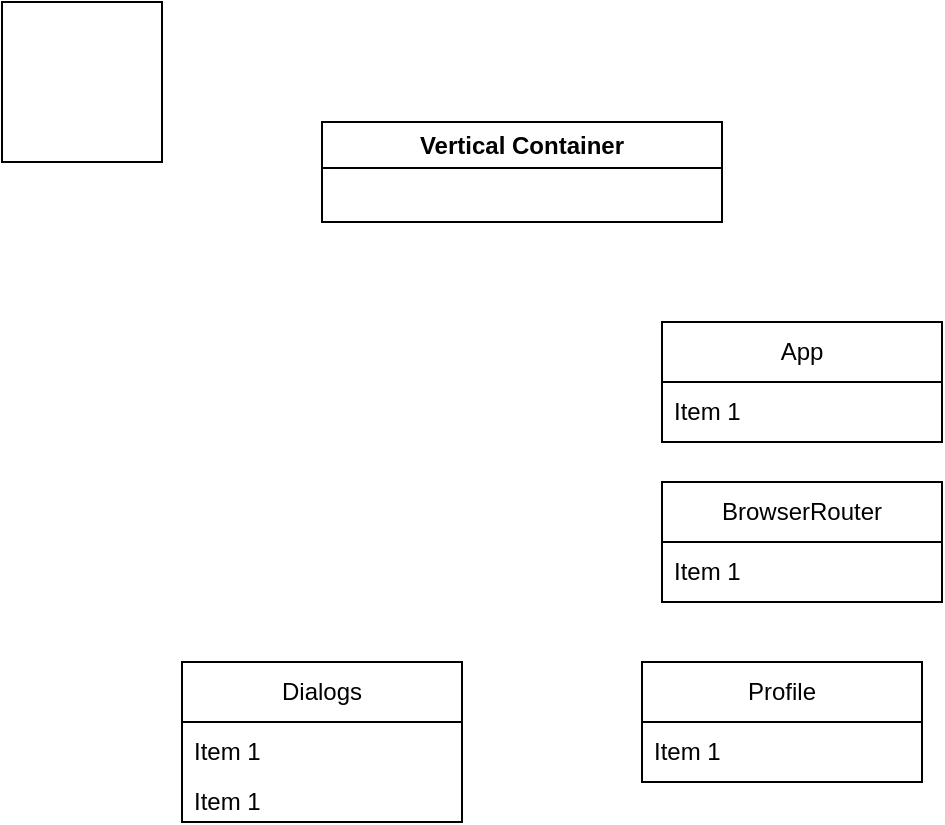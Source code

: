 <mxfile version="22.0.8" type="github">
  <diagram name="Страница — 1" id="urgURgvJUuPnAh2E4qDl">
    <mxGraphModel dx="1380" dy="783" grid="1" gridSize="10" guides="1" tooltips="1" connect="1" arrows="1" fold="1" page="1" pageScale="1" pageWidth="827" pageHeight="1169" math="0" shadow="0">
      <root>
        <mxCell id="0" />
        <mxCell id="1" parent="0" />
        <mxCell id="0-VaCWMbDjNM-Yvoz6q8-1" value="" style="whiteSpace=wrap;html=1;aspect=fixed;" vertex="1" parent="1">
          <mxGeometry x="30" y="30" width="80" height="80" as="geometry" />
        </mxCell>
        <mxCell id="0-VaCWMbDjNM-Yvoz6q8-2" value="Vertical Container" style="swimlane;whiteSpace=wrap;html=1;" vertex="1" parent="1">
          <mxGeometry x="190" y="90" width="200" height="50" as="geometry" />
        </mxCell>
        <mxCell id="0-VaCWMbDjNM-Yvoz6q8-4" value="App" style="swimlane;fontStyle=0;childLayout=stackLayout;horizontal=1;startSize=30;horizontalStack=0;resizeParent=1;resizeParentMax=0;resizeLast=0;collapsible=1;marginBottom=0;whiteSpace=wrap;html=1;" vertex="1" parent="1">
          <mxGeometry x="360" y="190" width="140" height="60" as="geometry" />
        </mxCell>
        <mxCell id="0-VaCWMbDjNM-Yvoz6q8-5" value="Item 1" style="text;strokeColor=none;fillColor=none;align=left;verticalAlign=middle;spacingLeft=4;spacingRight=4;overflow=hidden;points=[[0,0.5],[1,0.5]];portConstraint=eastwest;rotatable=0;whiteSpace=wrap;html=1;" vertex="1" parent="0-VaCWMbDjNM-Yvoz6q8-4">
          <mxGeometry y="30" width="140" height="30" as="geometry" />
        </mxCell>
        <mxCell id="0-VaCWMbDjNM-Yvoz6q8-8" value="BrowserRouter" style="swimlane;fontStyle=0;childLayout=stackLayout;horizontal=1;startSize=30;horizontalStack=0;resizeParent=1;resizeParentMax=0;resizeLast=0;collapsible=1;marginBottom=0;whiteSpace=wrap;html=1;" vertex="1" parent="1">
          <mxGeometry x="360" y="270" width="140" height="60" as="geometry" />
        </mxCell>
        <mxCell id="0-VaCWMbDjNM-Yvoz6q8-9" value="Item 1" style="text;strokeColor=none;fillColor=none;align=left;verticalAlign=middle;spacingLeft=4;spacingRight=4;overflow=hidden;points=[[0,0.5],[1,0.5]];portConstraint=eastwest;rotatable=0;whiteSpace=wrap;html=1;" vertex="1" parent="0-VaCWMbDjNM-Yvoz6q8-8">
          <mxGeometry y="30" width="140" height="30" as="geometry" />
        </mxCell>
        <mxCell id="0-VaCWMbDjNM-Yvoz6q8-12" value="Profile" style="swimlane;fontStyle=0;childLayout=stackLayout;horizontal=1;startSize=30;horizontalStack=0;resizeParent=1;resizeParentMax=0;resizeLast=0;collapsible=1;marginBottom=0;whiteSpace=wrap;html=1;" vertex="1" parent="1">
          <mxGeometry x="350" y="360" width="140" height="60" as="geometry" />
        </mxCell>
        <mxCell id="0-VaCWMbDjNM-Yvoz6q8-13" value="Item 1" style="text;strokeColor=none;fillColor=none;align=left;verticalAlign=middle;spacingLeft=4;spacingRight=4;overflow=hidden;points=[[0,0.5],[1,0.5]];portConstraint=eastwest;rotatable=0;whiteSpace=wrap;html=1;" vertex="1" parent="0-VaCWMbDjNM-Yvoz6q8-12">
          <mxGeometry y="30" width="140" height="30" as="geometry" />
        </mxCell>
        <mxCell id="0-VaCWMbDjNM-Yvoz6q8-14" value="Dialogs" style="swimlane;fontStyle=0;childLayout=stackLayout;horizontal=1;startSize=30;horizontalStack=0;resizeParent=1;resizeParentMax=0;resizeLast=0;collapsible=1;marginBottom=0;whiteSpace=wrap;html=1;" vertex="1" parent="1">
          <mxGeometry x="120" y="360" width="140" height="80" as="geometry" />
        </mxCell>
        <mxCell id="0-VaCWMbDjNM-Yvoz6q8-16" value="Item 1" style="text;strokeColor=none;fillColor=none;align=left;verticalAlign=middle;spacingLeft=4;spacingRight=4;overflow=hidden;points=[[0,0.5],[1,0.5]];portConstraint=eastwest;rotatable=0;whiteSpace=wrap;html=1;" vertex="1" parent="0-VaCWMbDjNM-Yvoz6q8-14">
          <mxGeometry y="30" width="140" height="30" as="geometry" />
        </mxCell>
        <mxCell id="0-VaCWMbDjNM-Yvoz6q8-15" value="Item 1" style="text;strokeColor=none;fillColor=none;align=left;verticalAlign=middle;spacingLeft=4;spacingRight=4;overflow=hidden;points=[[0,0.5],[1,0.5]];portConstraint=eastwest;rotatable=0;whiteSpace=wrap;html=1;" vertex="1" parent="0-VaCWMbDjNM-Yvoz6q8-14">
          <mxGeometry y="60" width="140" height="20" as="geometry" />
        </mxCell>
      </root>
    </mxGraphModel>
  </diagram>
</mxfile>
